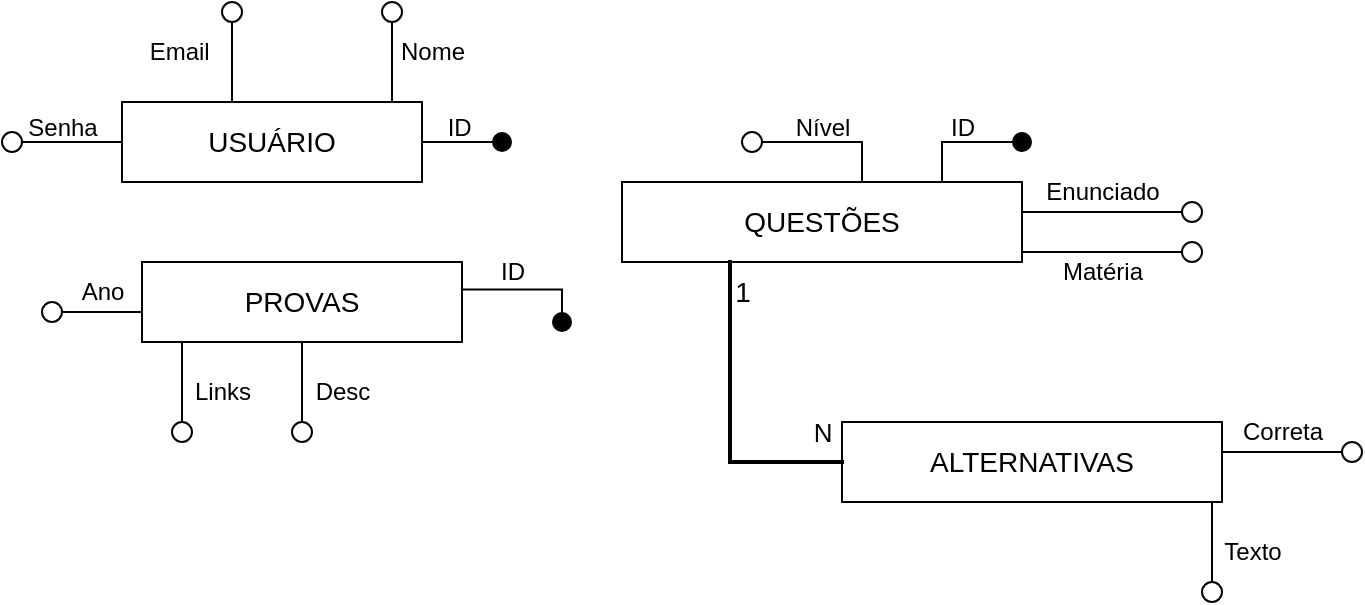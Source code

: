 <mxfile version="24.2.8" type="github">
  <diagram name="Página-1" id="ZswGRudKd_srTkBG3vQB">
    <mxGraphModel dx="1050" dy="565" grid="1" gridSize="10" guides="1" tooltips="1" connect="1" arrows="1" fold="1" page="1" pageScale="1" pageWidth="827" pageHeight="1169" math="0" shadow="0">
      <root>
        <mxCell id="0" />
        <mxCell id="1" parent="0" />
        <mxCell id="i_oInmgkwNaaSc6fp8XF-6" value="" style="line;strokeWidth=1;html=1;direction=south;" vertex="1" parent="1">
          <mxGeometry x="230" y="80" width="30" height="40" as="geometry" />
        </mxCell>
        <mxCell id="i_oInmgkwNaaSc6fp8XF-1" value="&lt;font style=&quot;font-size: 14px;&quot;&gt;USUÁRIO&lt;/font&gt;" style="rounded=0;whiteSpace=wrap;html=1;" vertex="1" parent="1">
          <mxGeometry x="110" y="120" width="150" height="40" as="geometry" />
        </mxCell>
        <mxCell id="i_oInmgkwNaaSc6fp8XF-3" value="" style="line;strokeWidth=1;html=1;" vertex="1" parent="1">
          <mxGeometry x="260" y="135" width="40" height="10" as="geometry" />
        </mxCell>
        <mxCell id="i_oInmgkwNaaSc6fp8XF-4" value="" style="shape=waypoint;sketch=0;fillStyle=solid;size=6;pointerEvents=1;points=[];fillColor=none;resizable=0;rotatable=0;perimeter=centerPerimeter;snapToPoint=1;strokeWidth=3;" vertex="1" parent="1">
          <mxGeometry x="290" y="130" width="20" height="20" as="geometry" />
        </mxCell>
        <mxCell id="i_oInmgkwNaaSc6fp8XF-5" value="&amp;nbsp; &amp;nbsp; &amp;nbsp;ID" style="text;html=1;align=center;verticalAlign=middle;resizable=0;points=[];autosize=1;strokeColor=none;fillColor=none;" vertex="1" parent="1">
          <mxGeometry x="245" y="118" width="50" height="30" as="geometry" />
        </mxCell>
        <mxCell id="i_oInmgkwNaaSc6fp8XF-8" value="" style="ellipse;whiteSpace=wrap;html=1;aspect=fixed;strokeWidth=1;" vertex="1" parent="1">
          <mxGeometry x="240" y="70" width="10" height="10" as="geometry" />
        </mxCell>
        <mxCell id="i_oInmgkwNaaSc6fp8XF-11" value="&lt;font style=&quot;vertical-align: inherit;&quot;&gt;&lt;font style=&quot;vertical-align: inherit;&quot;&gt;&lt;font style=&quot;vertical-align: inherit;&quot;&gt;&lt;font style=&quot;vertical-align: inherit;&quot;&gt;Nome&lt;/font&gt;&lt;/font&gt;&lt;/font&gt;&lt;/font&gt;" style="text;html=1;align=center;verticalAlign=middle;resizable=0;points=[];autosize=1;strokeColor=none;fillColor=none;" vertex="1" parent="1">
          <mxGeometry x="235" y="80" width="60" height="30" as="geometry" />
        </mxCell>
        <mxCell id="i_oInmgkwNaaSc6fp8XF-12" value="&lt;font style=&quot;vertical-align: inherit;&quot;&gt;&lt;font style=&quot;vertical-align: inherit;&quot;&gt;Email&amp;nbsp;&lt;/font&gt;&lt;/font&gt;" style="text;html=1;align=center;verticalAlign=middle;resizable=0;points=[];autosize=1;strokeColor=none;fillColor=none;" vertex="1" parent="1">
          <mxGeometry x="110" y="80" width="60" height="30" as="geometry" />
        </mxCell>
        <mxCell id="i_oInmgkwNaaSc6fp8XF-13" value="" style="line;strokeWidth=1;html=1;" vertex="1" parent="1">
          <mxGeometry x="60" y="135" width="50" height="10" as="geometry" />
        </mxCell>
        <mxCell id="i_oInmgkwNaaSc6fp8XF-17" value="" style="line;strokeWidth=1;html=1;direction=south;" vertex="1" parent="1">
          <mxGeometry x="160" y="80" width="10" height="40" as="geometry" />
        </mxCell>
        <mxCell id="i_oInmgkwNaaSc6fp8XF-18" value="" style="ellipse;whiteSpace=wrap;html=1;aspect=fixed;strokeWidth=1;" vertex="1" parent="1">
          <mxGeometry x="160" y="70" width="10" height="10" as="geometry" />
        </mxCell>
        <mxCell id="i_oInmgkwNaaSc6fp8XF-19" value="" style="ellipse;whiteSpace=wrap;html=1;aspect=fixed;strokeWidth=1;" vertex="1" parent="1">
          <mxGeometry x="50" y="135" width="10" height="10" as="geometry" />
        </mxCell>
        <mxCell id="i_oInmgkwNaaSc6fp8XF-21" value="Senha" style="text;html=1;align=center;verticalAlign=middle;resizable=0;points=[];autosize=1;strokeColor=none;fillColor=none;" vertex="1" parent="1">
          <mxGeometry x="50" y="118" width="60" height="30" as="geometry" />
        </mxCell>
        <mxCell id="i_oInmgkwNaaSc6fp8XF-22" value="&lt;font style=&quot;font-size: 14px;&quot;&gt;QUESTÕES&lt;/font&gt;" style="rounded=0;whiteSpace=wrap;html=1;" vertex="1" parent="1">
          <mxGeometry x="360" y="160" width="200" height="40" as="geometry" />
        </mxCell>
        <mxCell id="i_oInmgkwNaaSc6fp8XF-23" value="" style="shape=partialRectangle;whiteSpace=wrap;html=1;bottom=0;right=0;fillColor=none;" vertex="1" parent="1">
          <mxGeometry x="520" y="140" width="40" height="20" as="geometry" />
        </mxCell>
        <mxCell id="i_oInmgkwNaaSc6fp8XF-25" value="" style="shape=waypoint;sketch=0;fillStyle=solid;size=6;pointerEvents=1;points=[];fillColor=none;resizable=0;rotatable=0;perimeter=centerPerimeter;snapToPoint=1;strokeWidth=3;" vertex="1" parent="1">
          <mxGeometry x="550" y="130" width="20" height="20" as="geometry" />
        </mxCell>
        <mxCell id="i_oInmgkwNaaSc6fp8XF-26" value="ID" style="text;html=1;align=center;verticalAlign=middle;resizable=0;points=[];autosize=1;strokeColor=none;fillColor=none;" vertex="1" parent="1">
          <mxGeometry x="510" y="118" width="40" height="30" as="geometry" />
        </mxCell>
        <mxCell id="i_oInmgkwNaaSc6fp8XF-27" value="" style="line;strokeWidth=1;html=1;" vertex="1" parent="1">
          <mxGeometry x="560" y="170" width="80" height="10" as="geometry" />
        </mxCell>
        <mxCell id="i_oInmgkwNaaSc6fp8XF-28" value="" style="ellipse;whiteSpace=wrap;html=1;aspect=fixed;strokeWidth=1;" vertex="1" parent="1">
          <mxGeometry x="420" y="135" width="10" height="10" as="geometry" />
        </mxCell>
        <mxCell id="i_oInmgkwNaaSc6fp8XF-29" value="" style="ellipse;whiteSpace=wrap;html=1;aspect=fixed;strokeWidth=1;" vertex="1" parent="1">
          <mxGeometry x="640" y="190" width="10" height="10" as="geometry" />
        </mxCell>
        <mxCell id="i_oInmgkwNaaSc6fp8XF-30" value="" style="ellipse;whiteSpace=wrap;html=1;aspect=fixed;strokeWidth=1;" vertex="1" parent="1">
          <mxGeometry x="640" y="170" width="10" height="10" as="geometry" />
        </mxCell>
        <mxCell id="i_oInmgkwNaaSc6fp8XF-31" value="" style="shape=partialRectangle;whiteSpace=wrap;html=1;bottom=0;right=0;fillColor=none;direction=south;" vertex="1" parent="1">
          <mxGeometry x="430" y="140" width="50" height="20" as="geometry" />
        </mxCell>
        <mxCell id="i_oInmgkwNaaSc6fp8XF-35" value="Nível" style="text;html=1;align=center;verticalAlign=middle;resizable=0;points=[];autosize=1;strokeColor=none;fillColor=none;" vertex="1" parent="1">
          <mxGeometry x="435" y="118" width="50" height="30" as="geometry" />
        </mxCell>
        <mxCell id="i_oInmgkwNaaSc6fp8XF-36" value="Enunciado" style="text;html=1;align=center;verticalAlign=middle;resizable=0;points=[];autosize=1;strokeColor=none;fillColor=none;" vertex="1" parent="1">
          <mxGeometry x="560" y="150" width="80" height="30" as="geometry" />
        </mxCell>
        <mxCell id="i_oInmgkwNaaSc6fp8XF-37" value="" style="line;strokeWidth=1;html=1;" vertex="1" parent="1">
          <mxGeometry x="560" y="190" width="80" height="10" as="geometry" />
        </mxCell>
        <mxCell id="i_oInmgkwNaaSc6fp8XF-39" value="Matéria" style="text;html=1;align=center;verticalAlign=middle;resizable=0;points=[];autosize=1;strokeColor=none;fillColor=none;" vertex="1" parent="1">
          <mxGeometry x="570" y="190" width="60" height="30" as="geometry" />
        </mxCell>
        <mxCell id="i_oInmgkwNaaSc6fp8XF-40" value="&lt;span style=&quot;font-size: 14px;&quot;&gt;PROVAS&lt;/span&gt;" style="rounded=0;whiteSpace=wrap;html=1;" vertex="1" parent="1">
          <mxGeometry x="120" y="200" width="160" height="40" as="geometry" />
        </mxCell>
        <mxCell id="i_oInmgkwNaaSc6fp8XF-42" value="" style="shape=partialRectangle;whiteSpace=wrap;html=1;bottom=0;right=0;fillColor=none;direction=south;" vertex="1" parent="1">
          <mxGeometry x="280" y="213.75" width="50" height="12.5" as="geometry" />
        </mxCell>
        <mxCell id="i_oInmgkwNaaSc6fp8XF-43" value="" style="shape=waypoint;sketch=0;fillStyle=solid;size=6;pointerEvents=1;points=[];fillColor=none;resizable=0;rotatable=0;perimeter=centerPerimeter;snapToPoint=1;strokeWidth=3;" vertex="1" parent="1">
          <mxGeometry x="320" y="220" width="20" height="20" as="geometry" />
        </mxCell>
        <mxCell id="i_oInmgkwNaaSc6fp8XF-44" value="ID" style="text;html=1;align=center;verticalAlign=middle;resizable=0;points=[];autosize=1;strokeColor=none;fillColor=none;" vertex="1" parent="1">
          <mxGeometry x="285" y="190" width="40" height="30" as="geometry" />
        </mxCell>
        <mxCell id="i_oInmgkwNaaSc6fp8XF-45" value="" style="line;strokeWidth=1;html=1;direction=south;" vertex="1" parent="1">
          <mxGeometry x="135" y="240" width="10" height="40" as="geometry" />
        </mxCell>
        <mxCell id="i_oInmgkwNaaSc6fp8XF-46" value="" style="line;strokeWidth=1;html=1;direction=south;" vertex="1" parent="1">
          <mxGeometry x="195" y="240" width="10" height="40" as="geometry" />
        </mxCell>
        <mxCell id="i_oInmgkwNaaSc6fp8XF-47" value="Links" style="text;html=1;align=center;verticalAlign=middle;resizable=0;points=[];autosize=1;strokeColor=none;fillColor=none;" vertex="1" parent="1">
          <mxGeometry x="135" y="250" width="50" height="30" as="geometry" />
        </mxCell>
        <mxCell id="i_oInmgkwNaaSc6fp8XF-48" value="Desc" style="text;html=1;align=center;verticalAlign=middle;resizable=0;points=[];autosize=1;strokeColor=none;fillColor=none;" vertex="1" parent="1">
          <mxGeometry x="195" y="250" width="50" height="30" as="geometry" />
        </mxCell>
        <mxCell id="i_oInmgkwNaaSc6fp8XF-49" value="" style="line;strokeWidth=1;html=1;" vertex="1" parent="1">
          <mxGeometry x="80" y="220" width="40" height="10" as="geometry" />
        </mxCell>
        <mxCell id="i_oInmgkwNaaSc6fp8XF-50" value="Ano" style="text;html=1;align=center;verticalAlign=middle;resizable=0;points=[];autosize=1;strokeColor=none;fillColor=none;" vertex="1" parent="1">
          <mxGeometry x="80" y="200" width="40" height="30" as="geometry" />
        </mxCell>
        <mxCell id="i_oInmgkwNaaSc6fp8XF-51" value="" style="ellipse;whiteSpace=wrap;html=1;aspect=fixed;strokeWidth=1;" vertex="1" parent="1">
          <mxGeometry x="70" y="220" width="10" height="10" as="geometry" />
        </mxCell>
        <mxCell id="i_oInmgkwNaaSc6fp8XF-52" value="" style="ellipse;whiteSpace=wrap;html=1;aspect=fixed;strokeWidth=1;" vertex="1" parent="1">
          <mxGeometry x="135" y="280" width="10" height="10" as="geometry" />
        </mxCell>
        <mxCell id="i_oInmgkwNaaSc6fp8XF-53" value="" style="ellipse;whiteSpace=wrap;html=1;aspect=fixed;strokeWidth=1;" vertex="1" parent="1">
          <mxGeometry x="195" y="280" width="10" height="10" as="geometry" />
        </mxCell>
        <mxCell id="i_oInmgkwNaaSc6fp8XF-57" value="&lt;font style=&quot;font-size: 14px;&quot;&gt;ALTERNATIVAS&lt;/font&gt;" style="rounded=0;whiteSpace=wrap;html=1;" vertex="1" parent="1">
          <mxGeometry x="470" y="280" width="190" height="40" as="geometry" />
        </mxCell>
        <mxCell id="i_oInmgkwNaaSc6fp8XF-58" value="" style="ellipse;whiteSpace=wrap;html=1;aspect=fixed;strokeWidth=1;" vertex="1" parent="1">
          <mxGeometry x="650" y="360" width="10" height="10" as="geometry" />
        </mxCell>
        <mxCell id="i_oInmgkwNaaSc6fp8XF-59" value="" style="ellipse;whiteSpace=wrap;html=1;aspect=fixed;strokeWidth=1;" vertex="1" parent="1">
          <mxGeometry x="720" y="290" width="10" height="10" as="geometry" />
        </mxCell>
        <mxCell id="i_oInmgkwNaaSc6fp8XF-64" value="" style="line;strokeWidth=1;html=1;" vertex="1" parent="1">
          <mxGeometry x="660" y="290" width="60" height="10" as="geometry" />
        </mxCell>
        <mxCell id="i_oInmgkwNaaSc6fp8XF-65" value="Correta" style="text;html=1;align=center;verticalAlign=middle;resizable=0;points=[];autosize=1;strokeColor=none;fillColor=none;" vertex="1" parent="1">
          <mxGeometry x="660" y="270" width="60" height="30" as="geometry" />
        </mxCell>
        <mxCell id="i_oInmgkwNaaSc6fp8XF-66" value="" style="line;strokeWidth=1;html=1;direction=south;" vertex="1" parent="1">
          <mxGeometry x="650" y="320" width="10" height="40" as="geometry" />
        </mxCell>
        <mxCell id="i_oInmgkwNaaSc6fp8XF-67" value="Texto" style="text;html=1;align=center;verticalAlign=middle;resizable=0;points=[];autosize=1;strokeColor=none;fillColor=none;" vertex="1" parent="1">
          <mxGeometry x="650" y="330" width="50" height="30" as="geometry" />
        </mxCell>
        <mxCell id="i_oInmgkwNaaSc6fp8XF-68" value="" style="shape=partialRectangle;whiteSpace=wrap;html=1;bottom=0;right=0;fillColor=none;strokeWidth=2;flipV=1;" vertex="1" parent="1">
          <mxGeometry x="414" y="200" width="56" height="100" as="geometry" />
        </mxCell>
        <mxCell id="i_oInmgkwNaaSc6fp8XF-69" value="&lt;font style=&quot;font-size: 14px;&quot;&gt;1&lt;/font&gt;" style="text;html=1;align=center;verticalAlign=middle;resizable=0;points=[];autosize=1;strokeColor=none;fillColor=none;" vertex="1" parent="1">
          <mxGeometry x="405" y="200" width="30" height="30" as="geometry" />
        </mxCell>
        <mxCell id="i_oInmgkwNaaSc6fp8XF-70" value="&lt;font style=&quot;font-size: 13px;&quot;&gt;N&lt;/font&gt;" style="text;html=1;align=center;verticalAlign=middle;resizable=0;points=[];autosize=1;strokeColor=none;fillColor=none;" vertex="1" parent="1">
          <mxGeometry x="445" y="270" width="30" height="30" as="geometry" />
        </mxCell>
      </root>
    </mxGraphModel>
  </diagram>
</mxfile>
